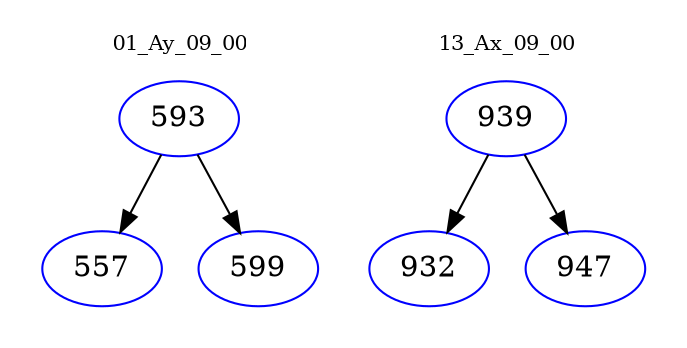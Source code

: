 digraph{
subgraph cluster_0 {
color = white
label = "01_Ay_09_00";
fontsize=10;
T0_593 [label="593", color="blue"]
T0_593 -> T0_557 [color="black"]
T0_557 [label="557", color="blue"]
T0_593 -> T0_599 [color="black"]
T0_599 [label="599", color="blue"]
}
subgraph cluster_1 {
color = white
label = "13_Ax_09_00";
fontsize=10;
T1_939 [label="939", color="blue"]
T1_939 -> T1_932 [color="black"]
T1_932 [label="932", color="blue"]
T1_939 -> T1_947 [color="black"]
T1_947 [label="947", color="blue"]
}
}
